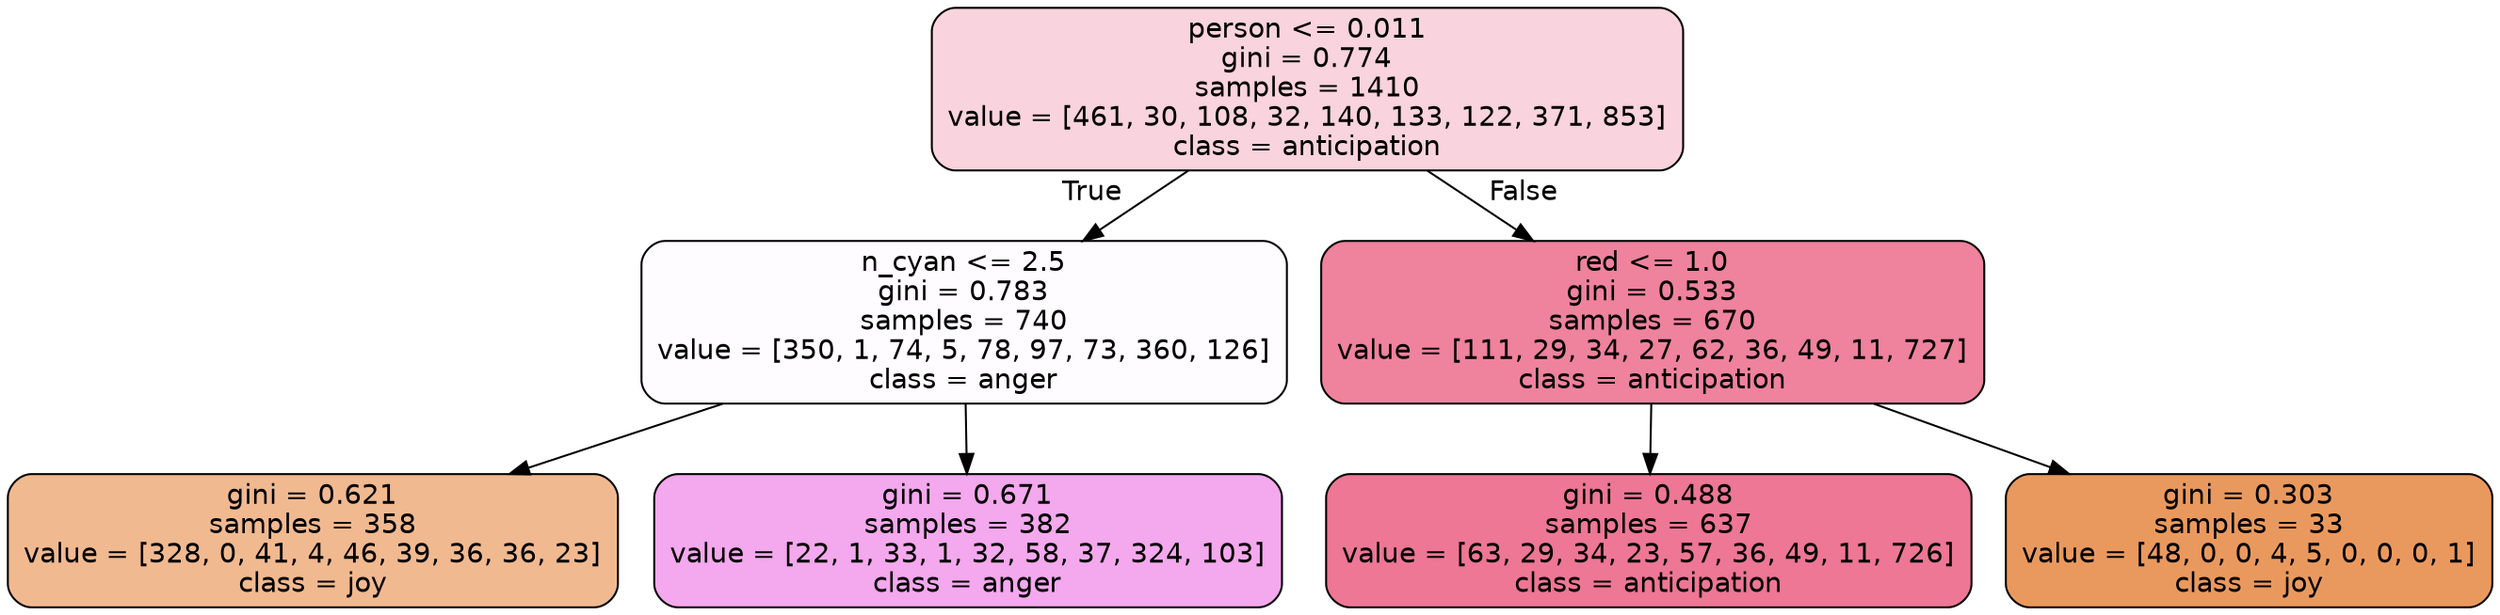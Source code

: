 digraph Tree {
node [shape=box, style="filled, rounded", color="black", fontname=helvetica] ;
edge [fontname=helvetica] ;
0 [label="person <= 0.011\ngini = 0.774\nsamples = 1410\nvalue = [461, 30, 108, 32, 140, 133, 122, 371, 853]\nclass = anticipation", fillcolor="#e5396438"] ;
1 [label="n_cyan <= 2.5\ngini = 0.783\nsamples = 740\nvalue = [350, 1, 74, 5, 78, 97, 73, 360, 126]\nclass = anger", fillcolor="#e539d703"] ;
0 -> 1 [labeldistance=2.5, labelangle=45, headlabel="True"] ;
2 [label="gini = 0.621\nsamples = 358\nvalue = [328, 0, 41, 4, 46, 39, 36, 36, 23]\nclass = joy", fillcolor="#e581398e"] ;
1 -> 2 ;
3 [label="gini = 0.671\nsamples = 382\nvalue = [22, 1, 33, 1, 32, 58, 37, 324, 103]\nclass = anger", fillcolor="#e539d76f"] ;
1 -> 3 ;
4 [label="red <= 1.0\ngini = 0.533\nsamples = 670\nvalue = [111, 29, 34, 27, 62, 36, 49, 11, 727]\nclass = anticipation", fillcolor="#e53964a1"] ;
0 -> 4 [labeldistance=2.5, labelangle=-45, headlabel="False"] ;
5 [label="gini = 0.488\nsamples = 637\nvalue = [63, 29, 34, 23, 57, 36, 49, 11, 726]\nclass = anticipation", fillcolor="#e53964af"] ;
4 -> 5 ;
6 [label="gini = 0.303\nsamples = 33\nvalue = [48, 0, 0, 4, 5, 0, 0, 0, 1]\nclass = joy", fillcolor="#e58139cf"] ;
4 -> 6 ;
}